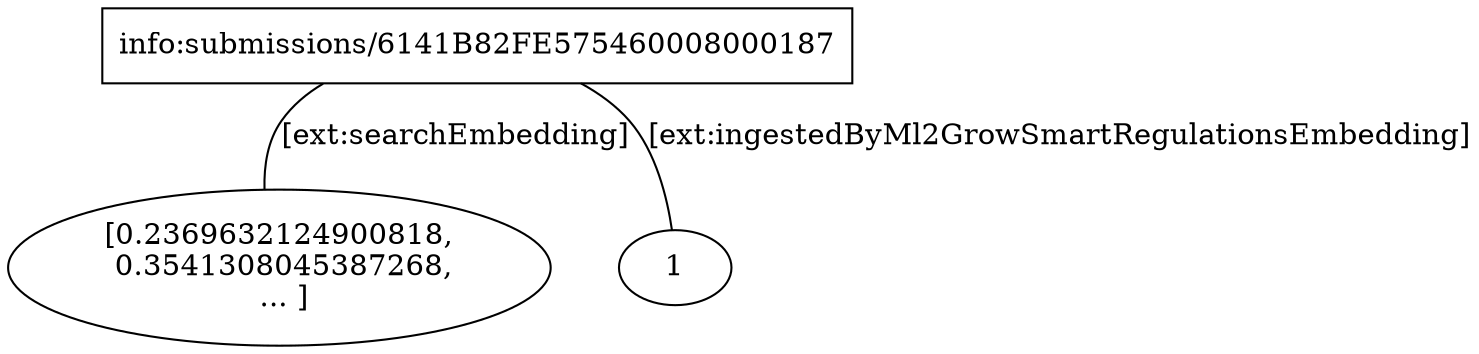 digraph g {
    
    subject [label="info:submissions/6141B82FE575460008000187" shape=box]

    subject -> "[0.2369632124900818,\n 0.3541308045387268,\n ... ]" [label="[ext:searchEmbedding]" dir=none]
    subject -> 1 [label="[ext:ingestedByMl2GrowSmartRegulationsEmbedding]" dir=none]

}